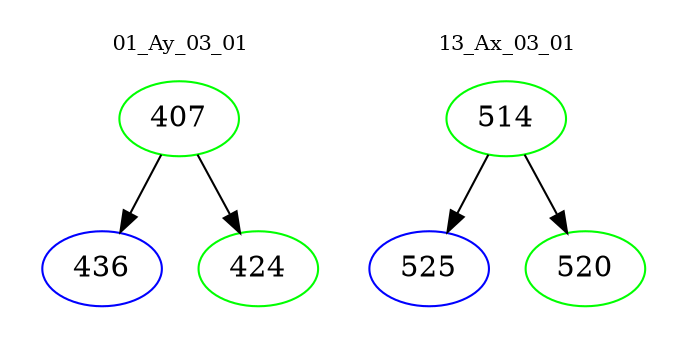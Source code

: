digraph{
subgraph cluster_0 {
color = white
label = "01_Ay_03_01";
fontsize=10;
T0_407 [label="407", color="green"]
T0_407 -> T0_436 [color="black"]
T0_436 [label="436", color="blue"]
T0_407 -> T0_424 [color="black"]
T0_424 [label="424", color="green"]
}
subgraph cluster_1 {
color = white
label = "13_Ax_03_01";
fontsize=10;
T1_514 [label="514", color="green"]
T1_514 -> T1_525 [color="black"]
T1_525 [label="525", color="blue"]
T1_514 -> T1_520 [color="black"]
T1_520 [label="520", color="green"]
}
}
